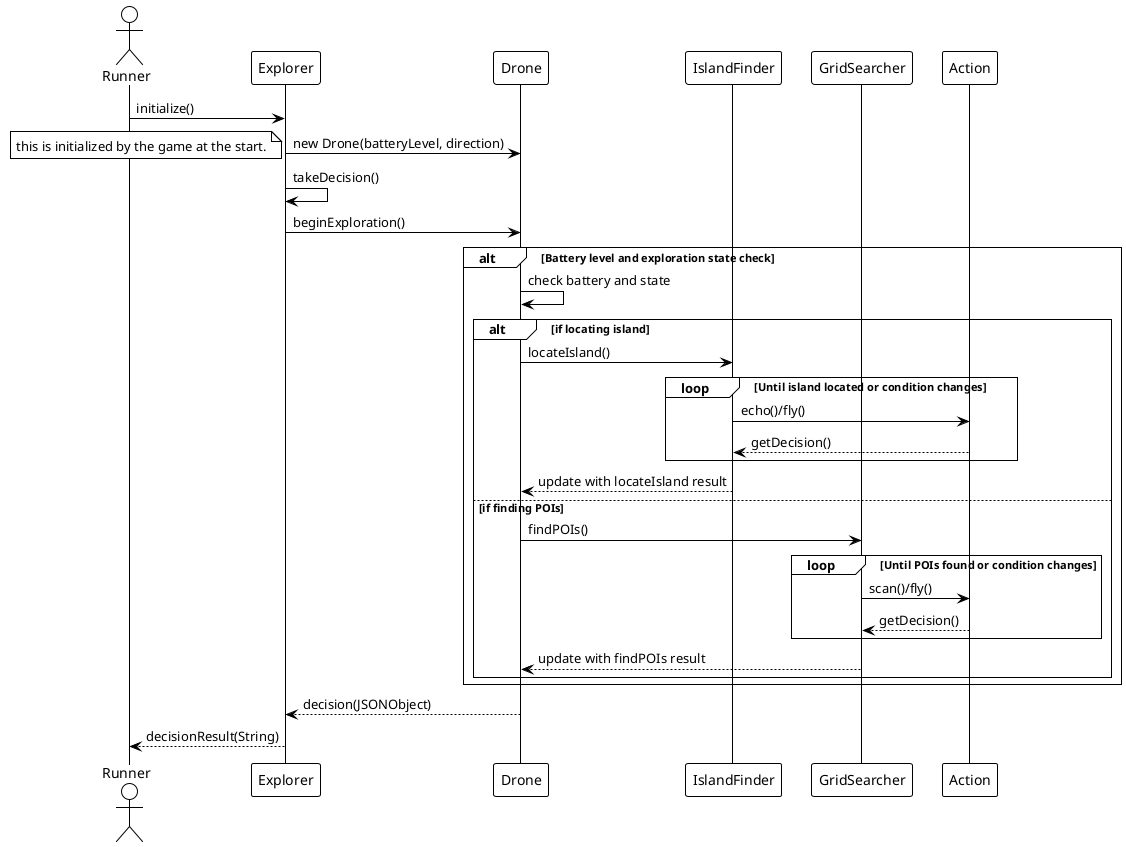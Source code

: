 @startuml
!theme plain

actor Runner
participant Explorer
participant Drone
participant "IslandFinder" as IslandFinder
participant "GridSearcher" as GridSearcher
participant Action

Runner -> Explorer : initialize()
Explorer -> Drone : new Drone(batteryLevel, direction)
note left: this is initialized by the game at the start.
Explorer -> Explorer : takeDecision()
Explorer -> Drone : beginExploration()

alt Battery level and exploration state check
    Drone -> Drone : check battery and state
    alt if locating island
        Drone -> IslandFinder : locateIsland()
        loop Until island located or condition changes
            IslandFinder -> Action : echo()/fly()
            Action --> IslandFinder : getDecision()
        end
        IslandFinder --> Drone : update with locateIsland result
    else if finding POIs
        Drone -> GridSearcher : findPOIs()
        loop Until POIs found or condition changes
            GridSearcher -> Action : scan()/fly()
            Action --> GridSearcher : getDecision()
        end
        GridSearcher --> Drone : update with findPOIs result
    end
end

Drone --> Explorer : decision(JSONObject)
Explorer --> Runner : decisionResult(String)

@enduml